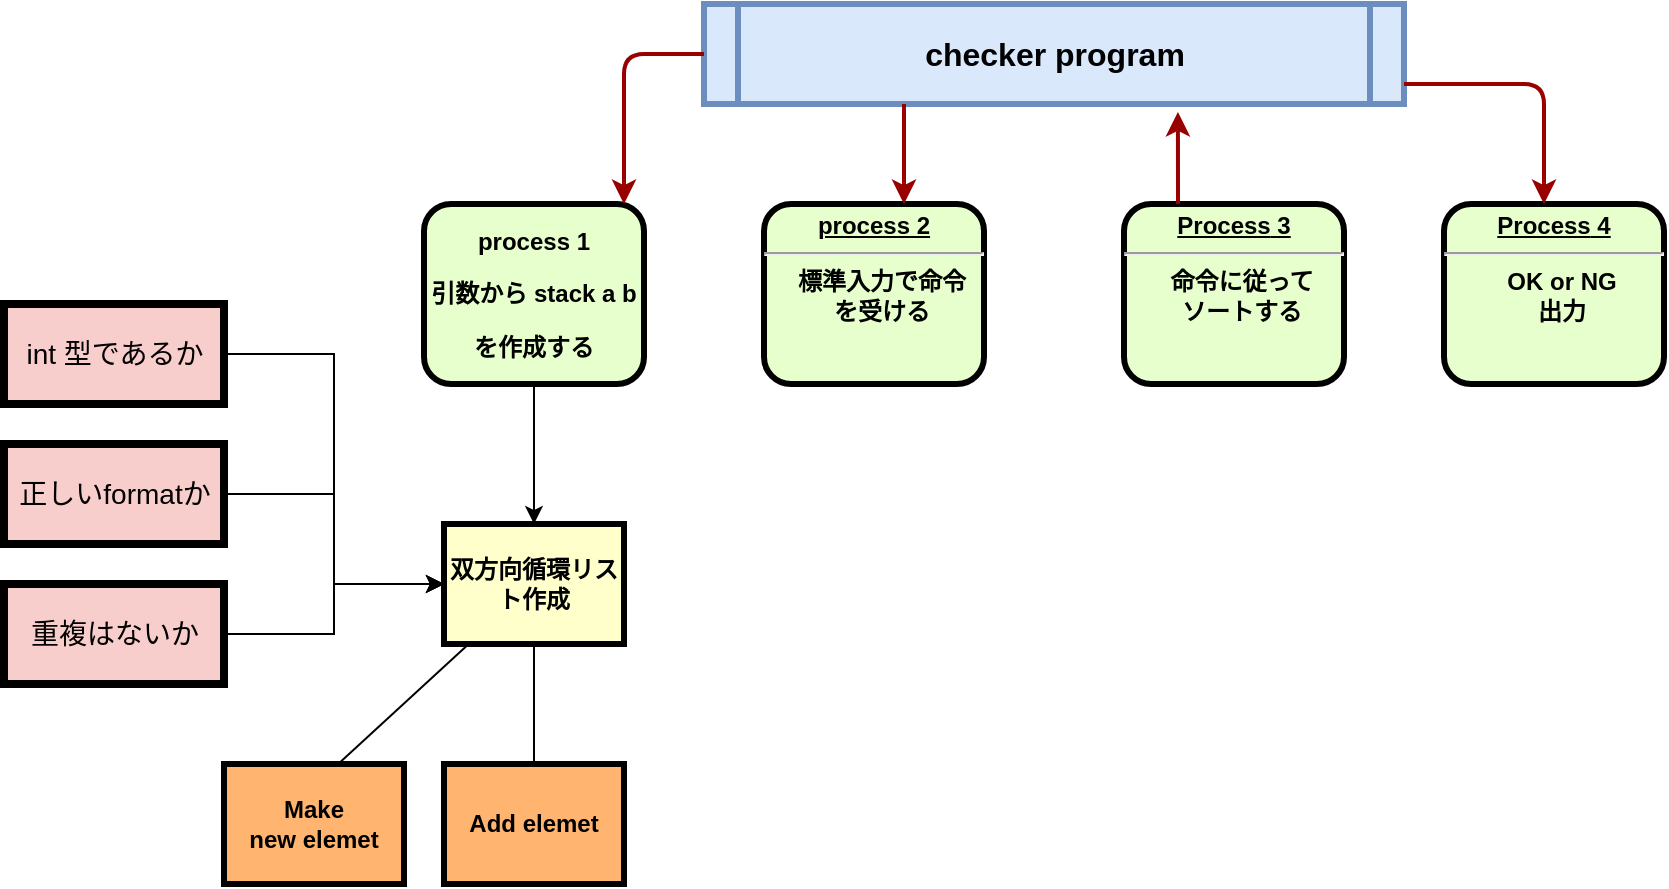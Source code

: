 <mxfile version="14.6.0" type="github" pages="2">
  <diagram name="Page-1" id="c7558073-3199-34d8-9f00-42111426c3f3">
    <mxGraphModel dx="2252" dy="794" grid="1" gridSize="10" guides="1" tooltips="1" connect="1" arrows="1" fold="1" page="1" pageScale="1" pageWidth="826" pageHeight="1169" background="#ffffff" math="0" shadow="0">
      <root>
        <mxCell id="0" />
        <mxCell id="1" parent="0" />
        <mxCell id="2" value="&lt;p style=&quot;line-height: 120%&quot;&gt;process 1&lt;/p&gt;&lt;p style=&quot;line-height: 120%&quot;&gt;引数から stack a b&lt;/p&gt;&lt;p style=&quot;line-height: 120%&quot;&gt;を作成する&lt;/p&gt;" style="verticalAlign=top;align=center;overflow=fill;fontSize=12;fontFamily=Helvetica;html=1;rounded=1;fontStyle=1;strokeWidth=3;fillColor=#E6FFCC;horizontal=1;" parent="1" vertex="1">
          <mxGeometry x="60" y="120" width="110" height="90" as="geometry" />
        </mxCell>
        <mxCell id="3" value="双方向循環リスト作成" style="whiteSpace=wrap;align=center;verticalAlign=middle;fontStyle=1;strokeWidth=3;fillColor=#FFFFCC" parent="1" vertex="1">
          <mxGeometry x="70" y="280" width="90" height="60" as="geometry" />
        </mxCell>
        <mxCell id="5" value="checker program" style="shape=process;whiteSpace=wrap;align=center;verticalAlign=middle;size=0.048;fontStyle=1;strokeWidth=3;fillColor=#dae8fc;fontSize=16;strokeColor=#6c8ebf;" parent="1" vertex="1">
          <mxGeometry x="200" y="20" width="350" height="50" as="geometry" />
        </mxCell>
        <mxCell id="6" value="&lt;p style=&quot;margin: 0px ; margin-top: 4px ; text-align: center ; text-decoration: underline&quot;&gt;&lt;strong&gt;process 2&lt;/strong&gt;&lt;/p&gt;&lt;hr&gt;&lt;p style=&quot;margin: 0px 0px 0px 8px&quot;&gt;標準入力で命令&lt;/p&gt;&lt;p style=&quot;margin: 0px 0px 0px 8px&quot;&gt;を受ける&lt;/p&gt;" style="verticalAlign=middle;align=center;overflow=fill;fontSize=12;fontFamily=Helvetica;html=1;rounded=1;fontStyle=1;strokeWidth=3;fillColor=#E6FFCC" parent="1" vertex="1">
          <mxGeometry x="230" y="120" width="110" height="90" as="geometry" />
        </mxCell>
        <mxCell id="7" value="&lt;p style=&quot;margin: 0px ; margin-top: 4px ; text-align: center ; text-decoration: underline&quot;&gt;&lt;strong&gt;&lt;strong&gt;Process&lt;/strong&gt;&amp;nbsp;4&lt;br&gt;&lt;/strong&gt;&lt;/p&gt;&lt;hr&gt;&lt;p style=&quot;margin: 0px ; margin-left: 8px&quot;&gt;OK or NG&lt;/p&gt;&lt;p style=&quot;margin: 0px ; margin-left: 8px&quot;&gt;出力&lt;/p&gt;" style="verticalAlign=middle;align=center;overflow=fill;fontSize=12;fontFamily=Helvetica;html=1;rounded=1;fontStyle=1;strokeWidth=3;fillColor=#E6FFCC" parent="1" vertex="1">
          <mxGeometry x="570" y="120" width="110" height="90" as="geometry" />
        </mxCell>
        <mxCell id="8" value="&lt;p style=&quot;margin: 0px ; margin-top: 4px ; text-align: center ; text-decoration: underline&quot;&gt;&lt;strong&gt;&lt;strong&gt;Process&lt;/strong&gt;&amp;nbsp;3&lt;br&gt;&lt;/strong&gt;&lt;/p&gt;&lt;hr&gt;&lt;p style=&quot;margin: 0px ; margin-left: 8px&quot;&gt;命令に従って&lt;/p&gt;&lt;p style=&quot;margin: 0px ; margin-left: 8px&quot;&gt;ソートする&lt;/p&gt;" style="verticalAlign=middle;align=center;overflow=fill;fontSize=12;fontFamily=Helvetica;html=1;rounded=1;fontStyle=1;strokeWidth=3;fillColor=#E6FFCC" parent="1" vertex="1">
          <mxGeometry x="410" y="120" width="110" height="90" as="geometry" />
        </mxCell>
        <mxCell id="55" value="" style="edgeStyle=elbowEdgeStyle;elbow=horizontal;strokeColor=#990000;strokeWidth=2" parent="1" source="5" target="2" edge="1">
          <mxGeometry width="100" height="100" relative="1" as="geometry">
            <mxPoint x="50" y="530" as="sourcePoint" />
            <mxPoint x="150" y="430" as="targetPoint" />
            <Array as="points">
              <mxPoint x="160" y="100" />
              <mxPoint x="260" y="110" />
              <mxPoint x="260" y="370" />
            </Array>
          </mxGeometry>
        </mxCell>
        <mxCell id="58" value="" style="edgeStyle=elbowEdgeStyle;elbow=horizontal;strokeColor=#990000;strokeWidth=2" parent="1" source="5" target="6" edge="1">
          <mxGeometry width="100" height="100" relative="1" as="geometry">
            <mxPoint x="380" y="370" as="sourcePoint" />
            <mxPoint x="480" y="270" as="targetPoint" />
            <Array as="points">
              <mxPoint x="300" y="90" />
              <mxPoint x="340" y="120" />
              <mxPoint x="430" y="160" />
              <mxPoint x="440" y="310" />
            </Array>
          </mxGeometry>
        </mxCell>
        <mxCell id="68" value="" style="edgeStyle=elbowEdgeStyle;elbow=vertical;strokeColor=#990000;strokeWidth=2;entryX=0.677;entryY=1.08;entryDx=0;entryDy=0;entryPerimeter=0;" parent="1" source="8" target="5" edge="1">
          <mxGeometry width="100" height="100" relative="1" as="geometry">
            <mxPoint x="570" y="380" as="sourcePoint" />
            <mxPoint x="510" y="250" as="targetPoint" />
            <Array as="points">
              <mxPoint x="437" y="110" />
              <mxPoint x="560" y="130" />
              <mxPoint x="570" y="360" />
            </Array>
          </mxGeometry>
        </mxCell>
        <mxCell id="72" value="" style="edgeStyle=elbowEdgeStyle;elbow=vertical;strokeColor=#990000;strokeWidth=2" parent="1" source="5" target="7" edge="1">
          <mxGeometry width="100" height="100" relative="1" as="geometry">
            <mxPoint x="500" y="500" as="sourcePoint" />
            <mxPoint x="600" y="400" as="targetPoint" />
            <Array as="points">
              <mxPoint x="620" y="60" />
              <mxPoint x="530" y="100" />
              <mxPoint x="500" y="430" />
              <mxPoint x="736" y="290" />
              <mxPoint x="650" y="410" />
            </Array>
          </mxGeometry>
        </mxCell>
        <mxCell id="fz69ndk7nvcvvIbJwUme-115" value="" style="edgeStyle=orthogonalEdgeStyle;rounded=0;orthogonalLoop=1;jettySize=auto;html=1;fontSize=14;entryX=0;entryY=0.5;entryDx=0;entryDy=0;" parent="1" source="fz69ndk7nvcvvIbJwUme-93" target="3" edge="1">
          <mxGeometry relative="1" as="geometry" />
        </mxCell>
        <mxCell id="fz69ndk7nvcvvIbJwUme-93" value="int 型であるか" style="html=1;fontSize=14;fillColor=#f8cecc;strokeWidth=4;" parent="1" vertex="1">
          <mxGeometry x="-150" y="170" width="110" height="50" as="geometry" />
        </mxCell>
        <mxCell id="fz69ndk7nvcvvIbJwUme-113" value="" style="edgeStyle=orthogonalEdgeStyle;rounded=0;orthogonalLoop=1;jettySize=auto;html=1;fontSize=14;" parent="1" source="fz69ndk7nvcvvIbJwUme-103" target="3" edge="1">
          <mxGeometry relative="1" as="geometry" />
        </mxCell>
        <mxCell id="fz69ndk7nvcvvIbJwUme-103" value="正しいformatか" style="html=1;fontSize=14;fillColor=#f8cecc;strokeWidth=4;" parent="1" vertex="1">
          <mxGeometry x="-150" y="240" width="110" height="50" as="geometry" />
        </mxCell>
        <mxCell id="fz69ndk7nvcvvIbJwUme-114" value="" style="edgeStyle=orthogonalEdgeStyle;rounded=0;orthogonalLoop=1;jettySize=auto;html=1;fontSize=14;entryX=0;entryY=0.5;entryDx=0;entryDy=0;" parent="1" source="fz69ndk7nvcvvIbJwUme-104" target="3" edge="1">
          <mxGeometry relative="1" as="geometry" />
        </mxCell>
        <mxCell id="fz69ndk7nvcvvIbJwUme-104" value="重複はないか" style="html=1;fontSize=14;fillColor=#f8cecc;strokeWidth=4;" parent="1" vertex="1">
          <mxGeometry x="-150" y="310" width="110" height="50" as="geometry" />
        </mxCell>
        <mxCell id="fz69ndk7nvcvvIbJwUme-111" value="" style="endArrow=classic;html=1;fontSize=14;exitX=0.5;exitY=1;exitDx=0;exitDy=0;entryX=0.5;entryY=0;entryDx=0;entryDy=0;" parent="1" source="2" target="3" edge="1">
          <mxGeometry width="50" height="50" relative="1" as="geometry">
            <mxPoint x="370" y="490" as="sourcePoint" />
            <mxPoint x="420" y="440" as="targetPoint" />
          </mxGeometry>
        </mxCell>
        <mxCell id="fz69ndk7nvcvvIbJwUme-116" value="Make &#xa;new elemet" style="whiteSpace=wrap;align=center;verticalAlign=middle;fontStyle=1;strokeWidth=3;fillColor=#FFB570;" parent="1" vertex="1">
          <mxGeometry x="-40" y="400" width="90" height="60" as="geometry" />
        </mxCell>
        <mxCell id="fz69ndk7nvcvvIbJwUme-117" value="" style="endArrow=none;html=1;fontSize=14;exitX=0.622;exitY=0.017;exitDx=0;exitDy=0;exitPerimeter=0;" parent="1" source="fz69ndk7nvcvvIbJwUme-116" target="3" edge="1">
          <mxGeometry width="50" height="50" relative="1" as="geometry">
            <mxPoint x="370" y="410" as="sourcePoint" />
            <mxPoint x="420" y="360" as="targetPoint" />
          </mxGeometry>
        </mxCell>
        <mxCell id="fz69ndk7nvcvvIbJwUme-118" value="Add elemet" style="whiteSpace=wrap;align=center;verticalAlign=middle;fontStyle=1;strokeWidth=3;fillColor=#FFB570;" parent="1" vertex="1">
          <mxGeometry x="70" y="400" width="90" height="60" as="geometry" />
        </mxCell>
        <mxCell id="fz69ndk7nvcvvIbJwUme-119" value="" style="endArrow=none;html=1;fontSize=14;" parent="1" source="3" target="fz69ndk7nvcvvIbJwUme-118" edge="1">
          <mxGeometry width="50" height="50" relative="1" as="geometry">
            <mxPoint x="120" y="360" as="sourcePoint" />
            <mxPoint x="186.383" y="298.98" as="targetPoint" />
          </mxGeometry>
        </mxCell>
      </root>
    </mxGraphModel>
  </diagram>
  <diagram id="EDTxmPWWis4Bp-adfoEP" name="Page-2">
    <mxGraphModel dx="1426" dy="794" grid="1" gridSize="10" guides="1" tooltips="1" connect="1" arrows="1" fold="1" page="1" pageScale="1" pageWidth="827" pageHeight="1169" math="0" shadow="0">
      <root>
        <mxCell id="xweUHiVIhZWd1U8UhFmA-0" />
        <mxCell id="xweUHiVIhZWd1U8UhFmA-1" parent="xweUHiVIhZWd1U8UhFmA-0" />
      </root>
    </mxGraphModel>
  </diagram>
</mxfile>
